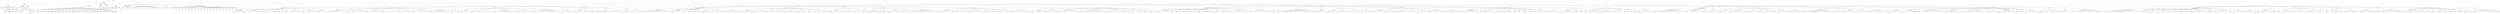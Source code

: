 graph Tree {
	"t0" [label = "TEI"];
	"t1" [label = "teiHeader"];
	"t2" [label = "fileDesc"];
	"t3" [label = "titleStmt"];
	"t4" [label = "title"];
	"t5" [label = "title"];
	"t6" [label = "title"];
	"t7" [label = "title"];
	"t8" [label = "author"];
	"t9" [label = "idno"];
	"t10" [label = "idno"];
	"t11" [label = "persName"];
	"t12" [label = "forename"];
	"t13" [label = "nameLink"];
	"t14" [label = "surname"];
	"t15" [label = "author"];
	"t16" [label = "idno"];
	"t17" [label = "idno"];
	"t18" [label = "persName"];
	"t19" [label = "forename"];
	"t20" [label = "surname"];
	"t21" [label = "editor"];
	"t22" [label = "publicationStmt"];
	"t23" [label = "publisher"];
	"t24" [label = "idno"];
	"t25" [label = "idno"];
	"t26" [label = "availability"];
	"t27" [label = "licence"];
	"t28" [label = "ab"];
	"t29" [label = "ref"];
	"t30" [label = "sourceDesc"];
	"t31" [label = "bibl"];
	"t32" [label = "name"];
	"t33" [label = "idno"];
	"t34" [label = "idno"];
	"t35" [label = "availability"];
	"t36" [label = "licence"];
	"t37" [label = "ab"];
	"t38" [label = "ref"];
	"t39" [label = "bibl"];
	"t40" [label = "date"];
	"t41" [label = "idno"];
	"t42" [label = "profileDesc"];
	"t43" [label = "particDesc"];
	"t44" [label = "listPerson"];
	"t45" [label = "person"];
	"t46" [label = "persName"];
	"t47" [label = "person"];
	"t48" [label = "persName"];
	"t49" [label = "person"];
	"t50" [label = "persName"];
	"t51" [label = "person"];
	"t52" [label = "persName"];
	"t53" [label = "person"];
	"t54" [label = "persName"];
	"t55" [label = "person"];
	"t56" [label = "persName"];
	"t57" [label = "person"];
	"t58" [label = "persName"];
	"t59" [label = "person"];
	"t60" [label = "persName"];
	"t61" [label = "person"];
	"t62" [label = "persName"];
	"t63" [label = "person"];
	"t64" [label = "persName"];
	"t65" [label = "person"];
	"t66" [label = "persName"];
	"t67" [label = "person"];
	"t68" [label = "persName"];
	"t69" [label = "person"];
	"t70" [label = "persName"];
	"t71" [label = "person"];
	"t72" [label = "persName"];
	"t73" [label = "person"];
	"t74" [label = "persName"];
	"t75" [label = "person"];
	"t76" [label = "persName"];
	"t77" [label = "person"];
	"t78" [label = "persName"];
	"t79" [label = "person"];
	"t80" [label = "persName"];
	"t81" [label = "person"];
	"t82" [label = "persName"];
	"t83" [label = "person"];
	"t84" [label = "persName"];
	"t85" [label = "person"];
	"t86" [label = "persName"];
	"t87" [label = "person"];
	"t88" [label = "persName"];
	"t89" [label = "person"];
	"t90" [label = "persName"];
	"t91" [label = "textClass"];
	"t92" [label = "keywords"];
	"t93" [label = "term"];
	"t94" [label = "term"];
	"t95" [label = "classCode"];
	"t96" [label = "revisionDesc"];
	"t97" [label = "listChange"];
	"t98" [label = "change"];
	"t99" [label = "text"];
	"t100" [label = "front"];
	"t101" [label = "docTitle"];
	"t102" [label = "titlePart"];
	"t103" [label = "titlePart"];
	"t104" [label = "titlePart"];
	"t105" [label = "titlePart"];
	"t106" [label = "docDate"];
	"t107" [label = "div"];
	"t108" [label = "div"];
	"t109" [label = "p"];
	"t110" [label = "p"];
	"t111" [label = "div"];
	"t112" [label = "p"];
	"t113" [label = "p"];
	"t114" [label = "div"];
	"t115" [label = "head"];
	"t116" [label = "p"];
	"t117" [label = "p"];
	"t118" [label = "p"];
	"t119" [label = "p"];
	"t120" [label = "p"];
	"t121" [label = "p"];
	"t122" [label = "p"];
	"t123" [label = "p"];
	"t124" [label = "p"];
	"t125" [label = "p"];
	"t126" [label = "p"];
	"t127" [label = "p"];
	"t128" [label = "p"];
	"t129" [label = "p"];
	"t130" [label = "p"];
	"t131" [label = "p"];
	"t132" [label = "l"];
	"t133" [label = "l"];
	"t134" [label = "div"];
	"t135" [label = "head"];
	"t136" [label = "p"];
	"t137" [label = "p"];
	"t138" [label = "p"];
	"t139" [label = "p"];
	"t140" [label = "castList"];
	"t141" [label = "head"];
	"t142" [label = "castItem"];
	"t143" [label = "role"];
	"t144" [label = "castItem"];
	"t145" [label = "role"];
	"t146" [label = "castItem"];
	"t147" [label = "role"];
	"t148" [label = "castItem"];
	"t149" [label = "role"];
	"t150" [label = "castItem"];
	"t151" [label = "role"];
	"t152" [label = "castItem"];
	"t153" [label = "role"];
	"t154" [label = "castItem"];
	"t155" [label = "role"];
	"t156" [label = "castItem"];
	"t157" [label = "role"];
	"t158" [label = "castItem"];
	"t159" [label = "role"];
	"t160" [label = "castItem"];
	"t161" [label = "role"];
	"t162" [label = "castItem"];
	"t163" [label = "role"];
	"t164" [label = "castItem"];
	"t165" [label = "role"];
	"t166" [label = "castItem"];
	"t167" [label = "role"];
	"t168" [label = "castItem"];
	"t169" [label = "role"];
	"t170" [label = "castItem"];
	"t171" [label = "role"];
	"t172" [label = "castItem"];
	"t173" [label = "role"];
	"t174" [label = "castItem"];
	"t175" [label = "role"];
	"t176" [label = "castItem"];
	"t177" [label = "role"];
	"t178" [label = "castItem"];
	"t179" [label = "role"];
	"t180" [label = "castItem"];
	"t181" [label = "role"];
	"t182" [label = "note"];
	"t183" [label = "body"];
	"t184" [label = "div"];
	"t185" [label = "head"];
	"t186" [label = "div"];
	"t187" [label = "head"];
	"t188" [label = "stage"];
	"t189" [label = "sp"];
	"t190" [label = "speaker"];
	"t191" [label = "l"];
	"t192" [label = "l"];
	"t193" [label = "l"];
	"t194" [label = "l"];
	"t195" [label = "sp"];
	"t196" [label = "speaker"];
	"t197" [label = "l"];
	"t198" [label = "l"];
	"t199" [label = "l"];
	"t200" [label = "l"];
	"t201" [label = "l"];
	"t202" [label = "l"];
	"t203" [label = "l"];
	"t204" [label = "l"];
	"t205" [label = "l"];
	"t206" [label = "sp"];
	"t207" [label = "speaker"];
	"t208" [label = "l"];
	"t209" [label = "l"];
	"t210" [label = "l"];
	"t211" [label = "l"];
	"t212" [label = "sp"];
	"t213" [label = "speaker"];
	"t214" [label = "l"];
	"t215" [label = "sp"];
	"t216" [label = "speaker"];
	"t217" [label = "l"];
	"t218" [label = "l"];
	"t219" [label = "sp"];
	"t220" [label = "speaker"];
	"t221" [label = "l"];
	"t222" [label = "sp"];
	"t223" [label = "speaker"];
	"t224" [label = "l"];
	"t225" [label = "l"];
	"t226" [label = "l"];
	"t227" [label = "l"];
	"t228" [label = "l"];
	"t229" [label = "sp"];
	"t230" [label = "speaker"];
	"t231" [label = "l"];
	"t232" [label = "l"];
	"t233" [label = "l"];
	"t234" [label = "l"];
	"t235" [label = "l"];
	"t236" [label = "l"];
	"t237" [label = "l"];
	"t238" [label = "sp"];
	"t239" [label = "speaker"];
	"t240" [label = "l"];
	"t241" [label = "l"];
	"t242" [label = "l"];
	"t243" [label = "stage"];
	"t244" [label = "div"];
	"t245" [label = "head"];
	"t246" [label = "sp"];
	"t247" [label = "speaker"];
	"t248" [label = "l"];
	"t249" [label = "l"];
	"t250" [label = "l"];
	"t251" [label = "l"];
	"t252" [label = "l"];
	"t253" [label = "l"];
	"t254" [label = "l"];
	"t255" [label = "l"];
	"t256" [label = "l"];
	"t257" [label = "sp"];
	"t258" [label = "speaker"];
	"t259" [label = "l"];
	"t260" [label = "sp"];
	"t261" [label = "speaker"];
	"t262" [label = "l"];
	"t263" [label = "l"];
	"t264" [label = "l"];
	"t265" [label = "l"];
	"t266" [label = "l"];
	"t267" [label = "l"];
	"t268" [label = "sp"];
	"t269" [label = "speaker"];
	"t270" [label = "l"];
	"t271" [label = "l"];
	"t272" [label = "l"];
	"t273" [label = "l"];
	"t274" [label = "l"];
	"t275" [label = "l"];
	"t276" [label = "l"];
	"t277" [label = "sp"];
	"t278" [label = "speaker"];
	"t279" [label = "l"];
	"t280" [label = "l"];
	"t281" [label = "l"];
	"t282" [label = "sp"];
	"t283" [label = "speaker"];
	"t284" [label = "l"];
	"t285" [label = "l"];
	"t286" [label = "sp"];
	"t287" [label = "speaker"];
	"t288" [label = "l"];
	"t289" [label = "l"];
	"t290" [label = "sp"];
	"t291" [label = "speaker"];
	"t292" [label = "l"];
	"t293" [label = "l"];
	"t294" [label = "l"];
	"t295" [label = "sp"];
	"t296" [label = "speaker"];
	"t297" [label = "l"];
	"t298" [label = "l"];
	"t299" [label = "l"];
	"t300" [label = "l"];
	"t301" [label = "l"];
	"t302" [label = "l"];
	"t303" [label = "l"];
	"t304" [label = "l"];
	"t305" [label = "sp"];
	"t306" [label = "speaker"];
	"t307" [label = "l"];
	"t308" [label = "note"];
	"t309" [label = "l"];
	"t310" [label = "l"];
	"t311" [label = "stage"];
	"t312" [label = "l"];
	"t313" [label = "l"];
	"t314" [label = "l"];
	"t315" [label = "l"];
	"t316" [label = "sp"];
	"t317" [label = "speaker"];
	"t318" [label = "l"];
	"t319" [label = "l"];
	"t320" [label = "stage"];
	"t321" [label = "div"];
	"t322" [label = "head"];
	"t323" [label = "sp"];
	"t324" [label = "speaker"];
	"t325" [label = "l"];
	"t326" [label = "l"];
	"t327" [label = "l"];
	"t328" [label = "l"];
	"t329" [label = "sp"];
	"t330" [label = "speaker"];
	"t331" [label = "l"];
	"t332" [label = "l"];
	"t333" [label = "sp"];
	"t334" [label = "speaker"];
	"t335" [label = "l"];
	"t336" [label = "sp"];
	"t337" [label = "speaker"];
	"t338" [label = "l"];
	"t339" [label = "l"];
	"t340" [label = "l"];
	"t341" [label = "l"];
	"t342" [label = "sp"];
	"t343" [label = "speaker"];
	"t344" [label = "l"];
	"t345" [label = "l"];
	"t346" [label = "l"];
	"t347" [label = "l"];
	"t348" [label = "l"];
	"t349" [label = "l"];
	"t350" [label = "l"];
	"t351" [label = "l"];
	"t352" [label = "l"];
	"t353" [label = "l"];
	"t354" [label = "stage"];
	"t355" [label = "sp"];
	"t356" [label = "speaker"];
	"t357" [label = "l"];
	"t358" [label = "l"];
	"t359" [label = "l"];
	"t360" [label = "l"];
	"t361" [label = "l"];
	"t362" [label = "l"];
	"t363" [label = "stage"];
	"t364" [label = "sp"];
	"t365" [label = "speaker"];
	"t366" [label = "l"];
	"t367" [label = "l"];
	"t368" [label = "l"];
	"t369" [label = "l"];
	"t370" [label = "l"];
	"t371" [label = "l"];
	"t372" [label = "l"];
	"t373" [label = "l"];
	"t374" [label = "l"];
	"t375" [label = "l"];
	"t376" [label = "l"];
	"t377" [label = "l"];
	"t378" [label = "stage"];
	"t379" [label = "sp"];
	"t380" [label = "speaker"];
	"t381" [label = "l"];
	"t382" [label = "l"];
	"t383" [label = "l"];
	"t384" [label = "l"];
	"t385" [label = "l"];
	"t386" [label = "div"];
	"t387" [label = "head"];
	"t388" [label = "sp"];
	"t389" [label = "speaker"];
	"t390" [label = "l"];
	"t391" [label = "l"];
	"t392" [label = "l"];
	"t393" [label = "l"];
	"t394" [label = "sp"];
	"t395" [label = "speaker"];
	"t396" [label = "l"];
	"t397" [label = "l"];
	"t398" [label = "sp"];
	"t399" [label = "speaker"];
	"t400" [label = "l"];
	"t401" [label = "sp"];
	"t402" [label = "speaker"];
	"t403" [label = "l"];
	"t404" [label = "l"];
	"t405" [label = "stage"];
	"t406" [label = "div"];
	"t407" [label = "head"];
	"t408" [label = "sp"];
	"t409" [label = "speaker"];
	"t410" [label = "l"];
	"t411" [label = "sp"];
	"t412" [label = "speaker"];
	"t413" [label = "l"];
	"t414" [label = "l"];
	"t415" [label = "l"];
	"t416" [label = "l"];
	"t417" [label = "l"];
	"t418" [label = "stage"];
	"t419" [label = "div"];
	"t420" [label = "head"];
	"t421" [label = "sp"];
	"t422" [label = "speaker"];
	"t423" [label = "l"];
	"t424" [label = "l"];
	"t425" [label = "sp"];
	"t426" [label = "speaker"];
	"t427" [label = "l"];
	"t428" [label = "l"];
	"t429" [label = "l"];
	"t430" [label = "l"];
	"t431" [label = "l"];
	"t432" [label = "div"];
	"t433" [label = "head"];
	"t434" [label = "stage"];
	"t435" [label = "div"];
	"t436" [label = "head"];
	"t437" [label = "sp"];
	"t438" [label = "speaker"];
	"t439" [label = "l"];
	"t440" [label = "l"];
	"t441" [label = "l"];
	"t442" [label = "l"];
	"t443" [label = "l"];
	"t444" [label = "l"];
	"t445" [label = "l"];
	"t446" [label = "l"];
	"t447" [label = "l"];
	"t448" [label = "l"];
	"t449" [label = "l"];
	"t450" [label = "l"];
	"t451" [label = "l"];
	"t452" [label = "div"];
	"t453" [label = "head"];
	"t454" [label = "sp"];
	"t455" [label = "speaker"];
	"t456" [label = "l"];
	"t457" [label = "l"];
	"t458" [label = "l"];
	"t459" [label = "l"];
	"t460" [label = "l"];
	"t461" [label = "sp"];
	"t462" [label = "speaker"];
	"t463" [label = "l"];
	"t464" [label = "sp"];
	"t465" [label = "speaker"];
	"t466" [label = "l"];
	"t467" [label = "sp"];
	"t468" [label = "speaker"];
	"t469" [label = "l"];
	"t470" [label = "l"];
	"t471" [label = "l"];
	"t472" [label = "sp"];
	"t473" [label = "speaker"];
	"t474" [label = "l"];
	"t475" [label = "l"];
	"t476" [label = "l"];
	"t477" [label = "l"];
	"t478" [label = "sp"];
	"t479" [label = "speaker"];
	"t480" [label = "l"];
	"t481" [label = "l"];
	"t482" [label = "l"];
	"t483" [label = "l"];
	"t484" [label = "l"];
	"t485" [label = "sp"];
	"t486" [label = "speaker"];
	"t487" [label = "l"];
	"t488" [label = "l"];
	"t489" [label = "l"];
	"t490" [label = "l"];
	"t491" [label = "l"];
	"t492" [label = "l"];
	"t493" [label = "l"];
	"t494" [label = "div"];
	"t495" [label = "head"];
	"t496" [label = "sp"];
	"t497" [label = "speaker"];
	"t498" [label = "l"];
	"t499" [label = "l"];
	"t500" [label = "l"];
	"t501" [label = "l"];
	"t502" [label = "stage"];
	"t503" [label = "sp"];
	"t504" [label = "speaker"];
	"t505" [label = "l"];
	"t506" [label = "l"];
	"t507" [label = "l"];
	"t508" [label = "l"];
	"t509" [label = "stage"];
	"t510" [label = "sp"];
	"t511" [label = "speaker"];
	"t512" [label = "l"];
	"t513" [label = "l"];
	"t514" [label = "l"];
	"t515" [label = "l"];
	"t516" [label = "sp"];
	"t517" [label = "speaker"];
	"t518" [label = "l"];
	"t519" [label = "l"];
	"t520" [label = "sp"];
	"t521" [label = "speaker"];
	"t522" [label = "l"];
	"t523" [label = "l"];
	"t524" [label = "sp"];
	"t525" [label = "speaker"];
	"t526" [label = "l"];
	"t527" [label = "sp"];
	"t528" [label = "speaker"];
	"t529" [label = "stage"];
	"t530" [label = "l"];
	"t531" [label = "l"];
	"t532" [label = "l"];
	"t533" [label = "l"];
	"t534" [label = "sp"];
	"t535" [label = "speaker"];
	"t536" [label = "l"];
	"t537" [label = "l"];
	"t538" [label = "sp"];
	"t539" [label = "speaker"];
	"t540" [label = "l"];
	"t541" [label = "l"];
	"t542" [label = "l"];
	"t543" [label = "sp"];
	"t544" [label = "speaker"];
	"t545" [label = "l"];
	"t546" [label = "stage"];
	"t547" [label = "div"];
	"t548" [label = "head"];
	"t549" [label = "sp"];
	"t550" [label = "speaker"];
	"t551" [label = "l"];
	"t552" [label = "l"];
	"t553" [label = "l"];
	"t554" [label = "l"];
	"t555" [label = "sp"];
	"t556" [label = "speaker"];
	"t557" [label = "l"];
	"t558" [label = "l"];
	"t559" [label = "sp"];
	"t560" [label = "speaker"];
	"t561" [label = "l"];
	"t562" [label = "l"];
	"t563" [label = "sp"];
	"t564" [label = "speaker"];
	"t565" [label = "l"];
	"t566" [label = "l"];
	"t567" [label = "l"];
	"t568" [label = "sp"];
	"t569" [label = "speaker"];
	"t570" [label = "l"];
	"t571" [label = "stage"];
	"t572" [label = "div"];
	"t573" [label = "head"];
	"t574" [label = "sp"];
	"t575" [label = "speaker"];
	"t576" [label = "l"];
	"t577" [label = "stage"];
	"t578" [label = "sp"];
	"t579" [label = "speaker"];
	"t580" [label = "l"];
	"t581" [label = "sp"];
	"t582" [label = "speaker"];
	"t583" [label = "l"];
	"t584" [label = "l"];
	"t585" [label = "sp"];
	"t586" [label = "speaker"];
	"t587" [label = "l"];
	"t588" [label = "l"];
	"t589" [label = "l"];
	"t590" [label = "l"];
	"t591" [label = "l"];
	"t592" [label = "l"];
	"t593" [label = "sp"];
	"t594" [label = "speaker"];
	"t595" [label = "l"];
	"t596" [label = "l"];
	"t597" [label = "l"];
	"t598" [label = "sp"];
	"t599" [label = "speaker"];
	"t600" [label = "l"];
	"t601" [label = "l"];
	"t602" [label = "l"];
	"t603" [label = "l"];
	"t604" [label = "stage"];
	"t605" [label = "l"];
	"t606" [label = "l"];
	"t607" [label = "l"];
	"t608" [label = "l"];
	"t609" [label = "l"];
	"t610" [label = "l"];
	"t611" [label = "l"];
	"t612" [label = "stage"];
	"t613" [label = "div"];
	"t614" [label = "head"];
	"t615" [label = "sp"];
	"t616" [label = "speaker"];
	"t617" [label = "l"];
	"t618" [label = "l"];
	"t619" [label = "l"];
	"t620" [label = "l"];
	"t621" [label = "l"];
	"t622" [label = "sp"];
	"t623" [label = "speaker"];
	"t624" [label = "l"];
	"t625" [label = "l"];
	"t626" [label = "l"];
	"t627" [label = "sp"];
	"t628" [label = "speaker"];
	"t629" [label = "l"];
	"t630" [label = "l"];
	"t631" [label = "sp"];
	"t632" [label = "speaker"];
	"t633" [label = "l"];
	"t634" [label = "l"];
	"t635" [label = "l"];
	"t636" [label = "l"];
	"t637" [label = "l"];
	"t638" [label = "l"];
	"t639" [label = "l"];
	"t640" [label = "sp"];
	"t641" [label = "speaker"];
	"t642" [label = "l"];
	"t643" [label = "l"];
	"t644" [label = "l"];
	"t645" [label = "sp"];
	"t646" [label = "speaker"];
	"t647" [label = "l"];
	"t648" [label = "l"];
	"t649" [label = "sp"];
	"t650" [label = "speaker"];
	"t651" [label = "l"];
	"t652" [label = "l"];
	"t653" [label = "l"];
	"t654" [label = "l"];
	"t655" [label = "l"];
	"t656" [label = "sp"];
	"t657" [label = "speaker"];
	"t658" [label = "l"];
	"t659" [label = "l"];
	"t660" [label = "l"];
	"t661" [label = "l"];
	"t662" [label = "l"];
	"t663" [label = "l"];
	"t664" [label = "l"];
	"t665" [label = "l"];
	"t666" [label = "stage"];
	"t667" [label = "div"];
	"t668" [label = "head"];
	"t669" [label = "sp"];
	"t670" [label = "speaker"];
	"t671" [label = "l"];
	"t672" [label = "l"];
	"t673" [label = "stage"];
	"t674" [label = "l"];
	"t675" [label = "l"];
	"t676" [label = "sp"];
	"t677" [label = "speaker"];
	"t678" [label = "l"];
	"t679" [label = "l"];
	"t680" [label = "l"];
	"t681" [label = "l"];
	"t682" [label = "stage"];
	"t683" [label = "sp"];
	"t684" [label = "speaker"];
	"t685" [label = "l"];
	"t686" [label = "l"];
	"t687" [label = "l"];
	"t688" [label = "l"];
	"t689" [label = "l"];
	"t690" [label = "l"];
	"t691" [label = "l"];
	"t692" [label = "l"];
	"t693" [label = "l"];
	"t694" [label = "stage"];
	"t695" [label = "sp"];
	"t696" [label = "speaker"];
	"t697" [label = "l"];
	"t698" [label = "l"];
	"t699" [label = "l"];
	"t700" [label = "l"];
	"t701" [label = "l"];
	"t702" [label = "l"];
	"t703" [label = "l"];
	"t704" [label = "l"];
	"t705" [label = "l"];
	"t706" [label = "l"];
	"t707" [label = "l"];
	"t708" [label = "l"];
	"t709" [label = "stage"];
	"t710" [label = "sp"];
	"t711" [label = "speaker"];
	"t712" [label = "l"];
	"t713" [label = "l"];
	"t714" [label = "l"];
	"t715" [label = "l"];
	"t716" [label = "l"];
	"t717" [label = "l"];
	"t718" [label = "l"];
	"t719" [label = "sp"];
	"t720" [label = "speaker"];
	"t721" [label = "l"];
	"t722" [label = "sp"];
	"t723" [label = "speaker"];
	"t724" [label = "l"];
	"t725" [label = "l"];
	"t726" [label = "l"];
	"t727" [label = "l"];
	"t728" [label = "sp"];
	"t729" [label = "speaker"];
	"t730" [label = "l"];
	"t731" [label = "sp"];
	"t732" [label = "speaker"];
	"t733" [label = "l"];
	"t734" [label = "l"];
	"t735" [label = "sp"];
	"t736" [label = "speaker"];
	"t737" [label = "l"];
	"t738" [label = "l"];
	"t739" [label = "l"];
	"t740" [label = "div"];
	"t741" [label = "head"];
	"t742" [label = "stage"];
	"t743" [label = "div"];
	"t744" [label = "head"];
	"t745" [label = "stage"];
	"t746" [label = "sp"];
	"t747" [label = "speaker"];
	"t748" [label = "l"];
	"t749" [label = "l"];
	"t750" [label = "l"];
	"t751" [label = "l"];
	"t752" [label = "l"];
	"t753" [label = "sp"];
	"t754" [label = "speaker"];
	"t755" [label = "l"];
	"t756" [label = "sp"];
	"t757" [label = "speaker"];
	"t758" [label = "l"];
	"t759" [label = "l"];
	"t760" [label = "sp"];
	"t761" [label = "speaker"];
	"t762" [label = "l"];
	"t763" [label = "l"];
	"t764" [label = "sp"];
	"t765" [label = "speaker"];
	"t766" [label = "l"];
	"t767" [label = "l"];
	"t768" [label = "l"];
	"t769" [label = "sp"];
	"t770" [label = "speaker"];
	"t771" [label = "l"];
	"t772" [label = "l"];
	"t773" [label = "sp"];
	"t774" [label = "speaker"];
	"t775" [label = "l"];
	"t776" [label = "l"];
	"t777" [label = "l"];
	"t778" [label = "l"];
	"t779" [label = "sp"];
	"t780" [label = "speaker"];
	"t781" [label = "l"];
	"t782" [label = "l"];
	"t783" [label = "sp"];
	"t784" [label = "speaker"];
	"t785" [label = "l"];
	"t786" [label = "l"];
	"t787" [label = "sp"];
	"t788" [label = "speaker"];
	"t789" [label = "l"];
	"t790" [label = "l"];
	"t791" [label = "l"];
	"t792" [label = "l"];
	"t793" [label = "l"];
	"t794" [label = "l"];
	"t795" [label = "l"];
	"t796" [label = "l"];
	"t797" [label = "l"];
	"t798" [label = "l"];
	"t799" [label = "sp"];
	"t800" [label = "speaker"];
	"t801" [label = "l"];
	"t802" [label = "l"];
	"t803" [label = "l"];
	"t804" [label = "l"];
	"t805" [label = "l"];
	"t806" [label = "l"];
	"t807" [label = "l"];
	"t808" [label = "l"];
	"t809" [label = "l"];
	"t810" [label = "stage"];
	"t811" [label = "sp"];
	"t812" [label = "speaker"];
	"t813" [label = "l"];
	"t814" [label = "div"];
	"t815" [label = "head"];
	"t816" [label = "sp"];
	"t817" [label = "speaker"];
	"t818" [label = "l"];
	"t819" [label = "l"];
	"t820" [label = "l"];
	"t821" [label = "l"];
	"t822" [label = "l"];
	"t823" [label = "l"];
	"t824" [label = "l"];
	"t825" [label = "l"];
	"t826" [label = "l"];
	"t827" [label = "l"];
	"t828" [label = "l"];
	"t829" [label = "l"];
	"t830" [label = "l"];
	"t831" [label = "l"];
	"t832" [label = "l"];
	"t833" [label = "l"];
	"t834" [label = "l"];
	"t835" [label = "stage"];
	"t836" [label = "stage"];
	"t837" [label = "div"];
	"t838" [label = "head"];
	"t839" [label = "sp"];
	"t840" [label = "speaker"];
	"t841" [label = "l"];
	"t842" [label = "l"];
	"t843" [label = "l"];
	"t844" [label = "l"];
	"t845" [label = "div"];
	"t846" [label = "head"];
	"t847" [label = "sp"];
	"t848" [label = "speaker"];
	"t849" [label = "l"];
	"t850" [label = "l"];
	"t851" [label = "l"];
	"t852" [label = "l"];
	"t853" [label = "sp"];
	"t854" [label = "speaker"];
	"t855" [label = "l"];
	"t856" [label = "l"];
	"t857" [label = "l"];
	"t858" [label = "l"];
	"t859" [label = "sp"];
	"t860" [label = "speaker"];
	"t861" [label = "l"];
	"t862" [label = "l"];
	"t863" [label = "l"];
	"t864" [label = "l"];
	"t865" [label = "l"];
	"t866" [label = "sp"];
	"t867" [label = "speaker"];
	"t868" [label = "l"];
	"t869" [label = "l"];
	"t870" [label = "l"];
	"t871" [label = "l"];
	"t872" [label = "l"];
	"t873" [label = "div"];
	"t874" [label = "head"];
	"t875" [label = "sp"];
	"t876" [label = "speaker"];
	"t877" [label = "l"];
	"t878" [label = "l"];
	"t879" [label = "l"];
	"t880" [label = "l"];
	"t881" [label = "stage"];
	"t882" [label = "sp"];
	"t883" [label = "speaker"];
	"t884" [label = "l"];
	"t885" [label = "l"];
	"t886" [label = "sp"];
	"t887" [label = "speaker"];
	"t888" [label = "stage"];
	"t889" [label = "l"];
	"t890" [label = "l"];
	"t891" [label = "l"];
	"t892" [label = "l"];
	"t893" [label = "l"];
	"t894" [label = "l"];
	"t895" [label = "sp"];
	"t896" [label = "speaker"];
	"t897" [label = "l"];
	"t898" [label = "l"];
	"t899" [label = "l"];
	"t900" [label = "sp"];
	"t901" [label = "speaker"];
	"t902" [label = "l"];
	"t903" [label = "l"];
	"t904" [label = "l"];
	"t905" [label = "l"];
	"t906" [label = "sp"];
	"t907" [label = "speaker"];
	"t908" [label = "l"];
	"t909" [label = "l"];
	"t910" [label = "l"];
	"t911" [label = "l"];
	"t912" [label = "l"];
	"t913" [label = "l"];
	"t914" [label = "stage"];
	"t915" [label = "sp"];
	"t916" [label = "speaker"];
	"t917" [label = "l"];
	"t918" [label = "l"];
	"t919" [label = "l"];
	"t920" [label = "l"];
	"t921" [label = "l"];
	"t922" [label = "l"];
	"t923" [label = "l"];
	"t924" [label = "div"];
	"t925" [label = "head"];
	"t926" [label = "stage"];
	"t927" [label = "sp"];
	"t928" [label = "speaker"];
	"t929" [label = "l"];
	"t930" [label = "l"];
	"t931" [label = "l"];
	"t932" [label = "l"];
	"t933" [label = "l"];
	"t934" [label = "l"];
	"t935" [label = "l"];
	"t936" [label = "stage"];
	"t937" [label = "sp"];
	"t938" [label = "speaker"];
	"t939" [label = "l"];
	"t940" [label = "stage"];
	"t941" [label = "l"];
	"t942" [label = "l"];
	"t943" [label = "l"];
	"t944" [label = "l"];
	"t945" [label = "stage"];
	"t946" [label = "sp"];
	"t947" [label = "speaker"];
	"t948" [label = "l"];
	"t949" [label = "stage"];
	"t950" [label = "sp"];
	"t951" [label = "speaker"];
	"t952" [label = "l"];
	"t953" [label = "sp"];
	"t954" [label = "speaker"];
	"t955" [label = "l"];
	"t956" [label = "sp"];
	"t957" [label = "speaker"];
	"t958" [label = "l"];
	"t959" [label = "sp"];
	"t960" [label = "speaker"];
	"t961" [label = "l"];
	"t962" [label = "sp"];
	"t963" [label = "speaker"];
	"t964" [label = "l"];
	"t965" [label = "l"];
	"t966" [label = "sp"];
	"t967" [label = "speaker"];
	"t968" [label = "l"];
	"t969" [label = "sp"];
	"t970" [label = "speaker"];
	"t971" [label = "l"];
	"t972" [label = "stage"];
	"t973" [label = "l"];
	"t974" [label = "l"];
	"t975" [label = "l"];
	"t976" [label = "sp"];
	"t977" [label = "speaker"];
	"t978" [label = "l"];
	"t979" [label = "l"];
	"t980" [label = "l"];
	"t981" [label = "l"];
	"t982" [label = "stage"];
	"t983" [label = "div"];
	"t984" [label = "head"];
	"t985" [label = "sp"];
	"t986" [label = "speaker"];
	"t987" [label = "l"];
	"t988" [label = "l"];
	"t989" [label = "l"];
	"t990" [label = "l"];
	"t991" [label = "l"];
	"t992" [label = "stage"];
	"t993" [label = "sp"];
	"t994" [label = "speaker"];
	"t995" [label = "l"];
	"t996" [label = "sp"];
	"t997" [label = "speaker"];
	"t998" [label = "l"];
	"t999" [label = "sp"];
	"t1000" [label = "speaker"];
	"t1001" [label = "l"];
	"t1002" [label = "div"];
	"t1003" [label = "head"];
	"t1004" [label = "sp"];
	"t1005" [label = "speaker"];
	"t1006" [label = "l"];
	"t1007" [label = "sp"];
	"t1008" [label = "speaker"];
	"t1009" [label = "l"];
	"t1010" [label = "sp"];
	"t1011" [label = "speaker"];
	"t1012" [label = "l"];
	"t1013" [label = "stage"];
	"t1014" [label = "l"];
	"t1015" [label = "l"];
	"t1016" [label = "l"];
	"t1017" [label = "l"];
	"t1018" [label = "sp"];
	"t1019" [label = "speaker"];
	"t1020" [label = "l"];
	"t1021" [label = "l"];
	"t1022" [label = "l"];
	"t1023" [label = "l"];
	"t1024" [label = "sp"];
	"t1025" [label = "speaker"];
	"t1026" [label = "l"];
	"t1027" [label = "l"];
	"t1028" [label = "stage"];
	"t1029" [label = "sp"];
	"t1030" [label = "speaker"];
	"t1031" [label = "l"];
	"t1032" [label = "sp"];
	"t1033" [label = "speaker"];
	"t1034" [label = "l"];
	"t1035" [label = "l"];
	"t1036" [label = "l"];
	"t1037" [label = "l"];
	"t1038" [label = "l"];
	"t1039" [label = "l"];
	"t1040" [label = "stage"];
	"t1041" [label = "div"];
	"t1042" [label = "head"];
	"t1043" [label = "stage"];
	"t1044" [label = "div"];
	"t1045" [label = "head"];
	"t1046" [label = "sp"];
	"t1047" [label = "speaker"];
	"t1048" [label = "l"];
	"t1049" [label = "l"];
	"t1050" [label = "l"];
	"t1051" [label = "l"];
	"t1052" [label = "l"];
	"t1053" [label = "l"];
	"t1054" [label = "l"];
	"t1055" [label = "l"];
	"t1056" [label = "l"];
	"t1057" [label = "l"];
	"t1058" [label = "l"];
	"t1059" [label = "l"];
	"t1060" [label = "l"];
	"t1061" [label = "l"];
	"t1062" [label = "l"];
	"t1063" [label = "div"];
	"t1064" [label = "head"];
	"t1065" [label = "sp"];
	"t1066" [label = "speaker"];
	"t1067" [label = "l"];
	"t1068" [label = "l"];
	"t1069" [label = "l"];
	"t1070" [label = "l"];
	"t1071" [label = "l"];
	"t1072" [label = "l"];
	"t1073" [label = "l"];
	"t1074" [label = "sp"];
	"t1075" [label = "speaker"];
	"t1076" [label = "l"];
	"t1077" [label = "l"];
	"t1078" [label = "div"];
	"t1079" [label = "head"];
	"t1080" [label = "sp"];
	"t1081" [label = "speaker"];
	"t1082" [label = "l"];
	"t1083" [label = "l"];
	"t1084" [label = "l"];
	"t1085" [label = "l"];
	"t1086" [label = "div"];
	"t1087" [label = "head"];
	"t1088" [label = "sp"];
	"t1089" [label = "speaker"];
	"t1090" [label = "l"];
	"t1091" [label = "l"];
	"t1092" [label = "l"];
	"t1093" [label = "l"];
	"t1094" [label = "sp"];
	"t1095" [label = "speaker"];
	"t1096" [label = "l"];
	"t1097" [label = "l"];
	"t1098" [label = "l"];
	"t1099" [label = "l"];
	"t1100" [label = "l"];
	"t1101" [label = "l"];
	"t1102" [label = "l"];
	"t1103" [label = "sp"];
	"t1104" [label = "speaker"];
	"t1105" [label = "l"];
	"t1106" [label = "l"];
	"t1107" [label = "l"];
	"t1108" [label = "l"];
	"t1109" [label = "l"];
	"t1110" [label = "sp"];
	"t1111" [label = "speaker"];
	"t1112" [label = "l"];
	"t1113" [label = "l"];
	"t1114" [label = "sp"];
	"t1115" [label = "speaker"];
	"t1116" [label = "l"];
	"t1117" [label = "l"];
	"t1118" [label = "sp"];
	"t1119" [label = "speaker"];
	"t1120" [label = "l"];
	"t1121" [label = "l"];
	"t1122" [label = "sp"];
	"t1123" [label = "speaker"];
	"t1124" [label = "l"];
	"t1125" [label = "l"];
	"t1126" [label = "l"];
	"t1127" [label = "l"];
	"t1128" [label = "sp"];
	"t1129" [label = "speaker"];
	"t1130" [label = "l"];
	"t1131" [label = "l"];
	"t1132" [label = "l"];
	"t1133" [label = "l"];
	"t1134" [label = "l"];
	"t1135" [label = "l"];
	"t1136" [label = "div"];
	"t1137" [label = "head"];
	"t1138" [label = "sp"];
	"t1139" [label = "speaker"];
	"t1140" [label = "l"];
	"t1141" [label = "l"];
	"t1142" [label = "l"];
	"t1143" [label = "l"];
	"t1144" [label = "stage"];
	"t1145" [label = "l"];
	"t1146" [label = "l"];
	"t1147" [label = "l"];
	"t1148" [label = "l"];
	"t1149" [label = "l"];
	"t1150" [label = "l"];
	"t1151" [label = "l"];
	"t1152" [label = "l"];
	"t1153" [label = "l"];
	"t1154" [label = "sp"];
	"t1155" [label = "speaker"];
	"t1156" [label = "l"];
	"t1157" [label = "l"];
	"t1158" [label = "l"];
	"t1159" [label = "l"];
	"t1160" [label = "sp"];
	"t1161" [label = "speaker"];
	"t1162" [label = "l"];
	"t1163" [label = "l"];
	"t1164" [label = "l"];
	"t1165" [label = "l"];
	"t1166" [label = "l"];
	"t1167" [label = "stage"];
	"t1168" [label = "sp"];
	"t1169" [label = "speaker"];
	"t1170" [label = "l"];
	"t1171" [label = "l"];
	"t1172" [label = "l"];
	"t1173" [label = "l"];
	"t1174" [label = "sp"];
	"t1175" [label = "speaker"];
	"t1176" [label = "l"];
	"t1177" [label = "l"];
	"t1178" [label = "l"];
	"t1179" [label = "l"];
	"t1180" [label = "l"];
	"t1181" [label = "l"];
	"t1182" [label = "l"];
	"t1183" [label = "l"];
	"t1184" [label = "stage"];
	"t1185" [label = "div"];
	"t1186" [label = "head"];
	"t1187" [label = "sp"];
	"t1188" [label = "speaker"];
	"t1189" [label = "l"];
	"t1190" [label = "l"];
	"t1191" [label = "l"];
	"t1192" [label = "l"];
	"t1193" [label = "l"];
	"t1194" [label = "sp"];
	"t1195" [label = "speaker"];
	"t1196" [label = "l"];
	"t1197" [label = "l"];
	"t1198" [label = "l"];
	"t1199" [label = "l"];
	"t1200" [label = "l"];
	"t1201" [label = "stage"];
	"t1202" [label = "stage"];
	"t1203" [label = "sp"];
	"t1204" [label = "speaker"];
	"t1205" [label = "l"];
	"t1206" [label = "l"];
	"t1207" [label = "l"];
	"t1208" [label = "note"];
	"t1209" [label = "l"];
	"t1210" [label = "l"];
	"t1211" [label = "l"];
	"t1212" [label = "l"];
	"t1213" [label = "l"];
	"t1214" [label = "l"];
	"t1215" [label = "l"];
	"t1216" [label = "note"];
	"t1217" [label = "sp"];
	"t1218" [label = "speaker"];
	"t1219" [label = "l"];
	"t1220" [label = "l"];
	"t1221" [label = "stage"];
	"t1222" [label = "l"];
	"t1223" [label = "l"];
	"t1224" [label = "l"];
	"t1225" [label = "l"];
	"t1226" [label = "sp"];
	"t1227" [label = "speaker"];
	"t1228" [label = "l"];
	"t1229" [label = "l"];
	"t1230" [label = "l"];
	"t1231" [label = "l"];
	"t1232" [label = "l"];
	"t1233" [label = "l"];
	"t1234" [label = "l"];
	"t1235" [label = "l"];
	"t1236" [label = "l"];
	"t1237" [label = "l"];
	"t1238" [label = "l"];
	"t1239" [label = "l"];
	"t1240" [label = "sp"];
	"t1241" [label = "speaker"];
	"t1242" [label = "l"];
	"t1243" [label = "l"];
	"t1244" [label = "l"];
	"t1245" [label = "l"];
	"t1246" [label = "l"];
	"t1247" [label = "sp"];
	"t1248" [label = "speaker"];
	"t1249" [label = "l"];
	"t1250" [label = "stage"];
	"t1251" [label = "l"];
	"t1252" [label = "l"];
	"t1253" [label = "l"];
	"t1254" [label = "l"];
	"t1255" [label = "stage"];
	"t1256" [label = "stage"];
	"t1257" [label = "stage"];
	"t1258" [label = "sp"];
	"t1259" [label = "speaker"];
	"t1260" [label = "l"];
	"t1261" [label = "sp"];
	"t1262" [label = "speaker"];
	"t1263" [label = "l"];
	"t1264" [label = "sp"];
	"t1265" [label = "speaker"];
	"t1266" [label = "l"];
	"t1267" [label = "l"];
	"t1268" [label = "l"];
	"t1269" [label = "l"];
	"t1270" [label = "l"];
	"t1271" [label = "stage"];
	"t1272" [label = "sp"];
	"t1273" [label = "speaker"];
	"t1274" [label = "l"];
	"t1275" [label = "l"];
	"t1276" [label = "l"];
	"t1277" [label = "l"];
	"t1278" [label = "div"];
	"t1279" [label = "head"];
	"t1280" [label = "sp"];
	"t1281" [label = "speaker"];
	"t1282" [label = "l"];
	"t1283" [label = "l"];
	"t1284" [label = "l"];
	"t1285" [label = "l"];
	"t1286" [label = "div"];
	"t1287" [label = "head"];
	"t1288" [label = "sp"];
	"t1289" [label = "speaker"];
	"t1290" [label = "l"];
	"t1291" [label = "l"];
	"t1292" [label = "l"];
	"t1293" [label = "l"];
	"t1294" [label = "sp"];
	"t1295" [label = "speaker"];
	"t1296" [label = "l"];
	"t1297" [label = "l"];
	"t1298" [label = "l"];
	"t1299" [label = "l"];
	"t1300" [label = "l"];
	"t1301" [label = "l"];
	"t1302" [label = "l"];
	"t1303" [label = "l"];
	"t1304" [label = "l"];
	"t1305" [label = "l"];
	"t1306" [label = "l"];
	"t1307" [label = "l"];
	"t1308" [label = "l"];
	"t1309" [label = "l"];
	"t1310" [label = "l"];
	"t1311" [label = "l"];
	"t1312" [label = "div"];
	"t1313" [label = "head"];
	"t1314" [label = "stage"];
	"t1315" [label = "div"];
	"t1316" [label = "head"];
	"t1317" [label = "sp"];
	"t1318" [label = "speaker"];
	"t1319" [label = "note"];
	"t1320" [label = "l"];
	"t1321" [label = "l"];
	"t1322" [label = "l"];
	"t1323" [label = "l"];
	"t1324" [label = "l"];
	"t1325" [label = "l"];
	"t1326" [label = "l"];
	"t1327" [label = "l"];
	"t1328" [label = "l"];
	"t1329" [label = "l"];
	"t1330" [label = "l"];
	"t1331" [label = "l"];
	"t1332" [label = "l"];
	"t1333" [label = "l"];
	"t1334" [label = "l"];
	"t1335" [label = "l"];
	"t1336" [label = "l"];
	"t1337" [label = "div"];
	"t1338" [label = "head"];
	"t1339" [label = "sp"];
	"t1340" [label = "speaker"];
	"t1341" [label = "l"];
	"t1342" [label = "sp"];
	"t1343" [label = "speaker"];
	"t1344" [label = "l"];
	"t1345" [label = "l"];
	"t1346" [label = "l"];
	"t1347" [label = "l"];
	"t1348" [label = "sp"];
	"t1349" [label = "speaker"];
	"t1350" [label = "l"];
	"t1351" [label = "l"];
	"t1352" [label = "l"];
	"t1353" [label = "l"];
	"t1354" [label = "sp"];
	"t1355" [label = "speaker"];
	"t1356" [label = "l"];
	"t1357" [label = "l"];
	"t1358" [label = "l"];
	"t1359" [label = "l"];
	"t1360" [label = "l"];
	"t1361" [label = "sp"];
	"t1362" [label = "speaker"];
	"t1363" [label = "l"];
	"t1364" [label = "l"];
	"t1365" [label = "l"];
	"t1366" [label = "l"];
	"t1367" [label = "sp"];
	"t1368" [label = "speaker"];
	"t1369" [label = "l"];
	"t1370" [label = "l"];
	"t1371" [label = "l"];
	"t1372" [label = "l"];
	"t1373" [label = "l"];
	"t1374" [label = "l"];
	"t1375" [label = "l"];
	"t1376" [label = "l"];
	"t1377" [label = "sp"];
	"t1378" [label = "speaker"];
	"t1379" [label = "l"];
	"t1380" [label = "l"];
	"t1381" [label = "sp"];
	"t1382" [label = "speaker"];
	"t1383" [label = "l"];
	"t1384" [label = "l"];
	"t1385" [label = "l"];
	"t1386" [label = "l"];
	"t1387" [label = "l"];
	"t1388" [label = "l"];
	"t1389" [label = "stage"];
	"t1390" [label = "l"];
	"t1391" [label = "sp"];
	"t1392" [label = "speaker"];
	"t1393" [label = "l"];
	"t1394" [label = "l"];
	"t1395" [label = "l"];
	"t1396" [label = "l"];
	"t1397" [label = "sp"];
	"t1398" [label = "speaker"];
	"t1399" [label = "l"];
	"t1400" [label = "l"];
	"t1401" [label = "l"];
	"t1402" [label = "l"];
	"t1403" [label = "stage"];
	"t1404" [label = "div"];
	"t1405" [label = "head"];
	"t1406" [label = "sp"];
	"t1407" [label = "speaker"];
	"t1408" [label = "l"];
	"t1409" [label = "l"];
	"t1410" [label = "l"];
	"t1411" [label = "l"];
	"t1412" [label = "l"];
	"t1413" [label = "l"];
	"t1414" [label = "l"];
	"t1415" [label = "sp"];
	"t1416" [label = "speaker"];
	"t1417" [label = "l"];
	"t1418" [label = "sp"];
	"t1419" [label = "speaker"];
	"t1420" [label = "l"];
	"t1421" [label = "div"];
	"t1422" [label = "head"];
	"t1423" [label = "sp"];
	"t1424" [label = "speaker"];
	"t1425" [label = "l"];
	"t1426" [label = "sp"];
	"t1427" [label = "speaker"];
	"t1428" [label = "l"];
	"t1429" [label = "sp"];
	"t1430" [label = "speaker"];
	"t1431" [label = "l"];
	"t1432" [label = "l"];
	"t1433" [label = "l"];
	"t1434" [label = "l"];
	"t1435" [label = "l"];
	"t1436" [label = "l"];
	"t1437" [label = "l"];
	"t1438" [label = "sp"];
	"t1439" [label = "speaker"];
	"t1440" [label = "l"];
	"t1441" [label = "l"];
	"t1442" [label = "l"];
	"t1443" [label = "l"];
	"t1444" [label = "sp"];
	"t1445" [label = "speaker"];
	"t1446" [label = "l"];
	"t1447" [label = "l"];
	"t1448" [label = "sp"];
	"t1449" [label = "speaker"];
	"t1450" [label = "l"];
	"t1451" [label = "div"];
	"t1452" [label = "head"];
	"t1453" [label = "sp"];
	"t1454" [label = "speaker"];
	"t1455" [label = "l"];
	"t1456" [label = "sp"];
	"t1457" [label = "speaker"];
	"t1458" [label = "l"];
	"t1459" [label = "sp"];
	"t1460" [label = "speaker"];
	"t1461" [label = "l"];
	"t1462" [label = "sp"];
	"t1463" [label = "speaker"];
	"t1464" [label = "l"];
	"t1465" [label = "l"];
	"t1466" [label = "l"];
	"t1467" [label = "stage"];
	"t1468" [label = "l"];
	"t1469" [label = "l"];
	"t1470" [label = "sp"];
	"t1471" [label = "speaker"];
	"t1472" [label = "l"];
	"t1473" [label = "l"];
	"t1474" [label = "l"];
	"t1475" [label = "l"];
	"t1476" [label = "stage"];
	"t1477" [label = "l"];
	"t1478" [label = "stage"];
	"t1479" [label = "div"];
	"t1480" [label = "head"];
	"t1481" [label = "sp"];
	"t1482" [label = "speaker"];
	"t1483" [label = "l"];
	"t1484" [label = "l"];
	"t1485" [label = "stage"];
	"t1486" [label = "l"];
	"t1487" [label = "l"];
	"t1488" [label = "l"];
	"t1489" [label = "l"];
	"t1490" [label = "l"];
	"t1491" [label = "l"];
	"t1492" [label = "l"];
	"t1493" [label = "stage"];
	"t1494" [label = "l"];
	"t1495" [label = "stage"];
	"t1496" [label = "div"];
	"t1497" [label = "head"];
	"t1498" [label = "stage"];
	"t1499" [label = "sp"];
	"t1500" [label = "speaker"];
	"t1501" [label = "l"];
	"t1502" [label = "sp"];
	"t1503" [label = "speaker"];
	"t1504" [label = "l"];
	"t1505" [label = "sp"];
	"t1506" [label = "speaker"];
	"t1507" [label = "l"];
	"t1508" [label = "sp"];
	"t1509" [label = "speaker"];
	"t1510" [label = "l"];
	"t1511" [label = "sp"];
	"t1512" [label = "speaker"];
	"t1513" [label = "l"];
	"t1514" [label = "l"];
	"t1515" [label = "sp"];
	"t1516" [label = "speaker"];
	"t1517" [label = "l"];
	"t1518" [label = "l"];
	"t1519" [label = "sp"];
	"t1520" [label = "speaker"];
	"t1521" [label = "l"];
	"t1522" [label = "l"];
	"t1523" [label = "sp"];
	"t1524" [label = "speaker"];
	"t1525" [label = "l"];
	"t1526" [label = "sp"];
	"t1527" [label = "speaker"];
	"t1528" [label = "l"];
	"t1529" [label = "sp"];
	"t1530" [label = "speaker"];
	"t1531" [label = "l"];
	"t1532" [label = "sp"];
	"t1533" [label = "speaker"];
	"t1534" [label = "l"];
	"t1535" [label = "sp"];
	"t1536" [label = "speaker"];
	"t1537" [label = "l"];
	"t1538" [label = "l"];
	"t1539" [label = "div"];
	"t1540" [label = "head"];
	"t1541" [label = "sp"];
	"t1542" [label = "speaker"];
	"t1543" [label = "note"];
	"t1544" [label = "l"];
	"t1545" [label = "l"];
	"t1546" [label = "l"];
	"t1547" [label = "l"];
	"t1548" [label = "l"];
	"t1549" [label = "l"];
	"t1550" [label = "l"];
	"t1551" [label = "l"];
	"t1552" [label = "l"];
	"t1553" [label = "l"];
	"t1554" [label = "l"];
	"t1555" [label = "l"];
	"t1556" [label = "stage"];
	"t0" -- "t1";
	"t1" -- "t2";
	"t2" -- "t3";
	"t3" -- "t4";
	"t3" -- "t5";
	"t3" -- "t6";
	"t3" -- "t7";
	"t3" -- "t8";
	"t8" -- "t9";
	"t8" -- "t10";
	"t8" -- "t11";
	"t11" -- "t12";
	"t11" -- "t13";
	"t11" -- "t14";
	"t3" -- "t15";
	"t15" -- "t16";
	"t15" -- "t17";
	"t15" -- "t18";
	"t18" -- "t19";
	"t18" -- "t20";
	"t3" -- "t21";
	"t2" -- "t22";
	"t22" -- "t23";
	"t22" -- "t24";
	"t22" -- "t25";
	"t22" -- "t26";
	"t26" -- "t27";
	"t27" -- "t28";
	"t27" -- "t29";
	"t2" -- "t30";
	"t30" -- "t31";
	"t31" -- "t32";
	"t31" -- "t33";
	"t31" -- "t34";
	"t31" -- "t35";
	"t35" -- "t36";
	"t36" -- "t37";
	"t36" -- "t38";
	"t31" -- "t39";
	"t39" -- "t40";
	"t39" -- "t41";
	"t1" -- "t42";
	"t42" -- "t43";
	"t43" -- "t44";
	"t44" -- "t45";
	"t45" -- "t46";
	"t44" -- "t47";
	"t47" -- "t48";
	"t44" -- "t49";
	"t49" -- "t50";
	"t44" -- "t51";
	"t51" -- "t52";
	"t44" -- "t53";
	"t53" -- "t54";
	"t44" -- "t55";
	"t55" -- "t56";
	"t44" -- "t57";
	"t57" -- "t58";
	"t44" -- "t59";
	"t59" -- "t60";
	"t44" -- "t61";
	"t61" -- "t62";
	"t44" -- "t63";
	"t63" -- "t64";
	"t44" -- "t65";
	"t65" -- "t66";
	"t44" -- "t67";
	"t67" -- "t68";
	"t44" -- "t69";
	"t69" -- "t70";
	"t44" -- "t71";
	"t71" -- "t72";
	"t44" -- "t73";
	"t73" -- "t74";
	"t44" -- "t75";
	"t75" -- "t76";
	"t44" -- "t77";
	"t77" -- "t78";
	"t44" -- "t79";
	"t79" -- "t80";
	"t44" -- "t81";
	"t81" -- "t82";
	"t44" -- "t83";
	"t83" -- "t84";
	"t44" -- "t85";
	"t85" -- "t86";
	"t44" -- "t87";
	"t87" -- "t88";
	"t44" -- "t89";
	"t89" -- "t90";
	"t42" -- "t91";
	"t91" -- "t92";
	"t92" -- "t93";
	"t92" -- "t94";
	"t91" -- "t95";
	"t1" -- "t96";
	"t96" -- "t97";
	"t97" -- "t98";
	"t0" -- "t99";
	"t99" -- "t100";
	"t100" -- "t101";
	"t101" -- "t102";
	"t101" -- "t103";
	"t101" -- "t104";
	"t101" -- "t105";
	"t100" -- "t106";
	"t100" -- "t107";
	"t107" -- "t108";
	"t108" -- "t109";
	"t108" -- "t110";
	"t100" -- "t111";
	"t111" -- "t112";
	"t111" -- "t113";
	"t100" -- "t114";
	"t114" -- "t115";
	"t114" -- "t116";
	"t114" -- "t117";
	"t114" -- "t118";
	"t114" -- "t119";
	"t114" -- "t120";
	"t114" -- "t121";
	"t114" -- "t122";
	"t114" -- "t123";
	"t114" -- "t124";
	"t114" -- "t125";
	"t114" -- "t126";
	"t114" -- "t127";
	"t114" -- "t128";
	"t114" -- "t129";
	"t114" -- "t130";
	"t114" -- "t131";
	"t114" -- "t132";
	"t114" -- "t133";
	"t100" -- "t134";
	"t134" -- "t135";
	"t134" -- "t136";
	"t134" -- "t137";
	"t134" -- "t138";
	"t134" -- "t139";
	"t100" -- "t140";
	"t140" -- "t141";
	"t140" -- "t142";
	"t142" -- "t143";
	"t140" -- "t144";
	"t144" -- "t145";
	"t140" -- "t146";
	"t146" -- "t147";
	"t140" -- "t148";
	"t148" -- "t149";
	"t140" -- "t150";
	"t150" -- "t151";
	"t140" -- "t152";
	"t152" -- "t153";
	"t140" -- "t154";
	"t154" -- "t155";
	"t140" -- "t156";
	"t156" -- "t157";
	"t140" -- "t158";
	"t158" -- "t159";
	"t140" -- "t160";
	"t160" -- "t161";
	"t140" -- "t162";
	"t162" -- "t163";
	"t140" -- "t164";
	"t164" -- "t165";
	"t140" -- "t166";
	"t166" -- "t167";
	"t140" -- "t168";
	"t168" -- "t169";
	"t140" -- "t170";
	"t170" -- "t171";
	"t140" -- "t172";
	"t172" -- "t173";
	"t140" -- "t174";
	"t174" -- "t175";
	"t140" -- "t176";
	"t176" -- "t177";
	"t140" -- "t178";
	"t178" -- "t179";
	"t140" -- "t180";
	"t180" -- "t181";
	"t100" -- "t182";
	"t99" -- "t183";
	"t183" -- "t184";
	"t184" -- "t185";
	"t184" -- "t186";
	"t186" -- "t187";
	"t186" -- "t188";
	"t186" -- "t189";
	"t189" -- "t190";
	"t189" -- "t191";
	"t189" -- "t192";
	"t189" -- "t193";
	"t189" -- "t194";
	"t186" -- "t195";
	"t195" -- "t196";
	"t195" -- "t197";
	"t195" -- "t198";
	"t195" -- "t199";
	"t195" -- "t200";
	"t195" -- "t201";
	"t195" -- "t202";
	"t195" -- "t203";
	"t195" -- "t204";
	"t195" -- "t205";
	"t186" -- "t206";
	"t206" -- "t207";
	"t206" -- "t208";
	"t206" -- "t209";
	"t206" -- "t210";
	"t206" -- "t211";
	"t186" -- "t212";
	"t212" -- "t213";
	"t212" -- "t214";
	"t186" -- "t215";
	"t215" -- "t216";
	"t215" -- "t217";
	"t215" -- "t218";
	"t186" -- "t219";
	"t219" -- "t220";
	"t219" -- "t221";
	"t186" -- "t222";
	"t222" -- "t223";
	"t222" -- "t224";
	"t222" -- "t225";
	"t222" -- "t226";
	"t222" -- "t227";
	"t222" -- "t228";
	"t186" -- "t229";
	"t229" -- "t230";
	"t229" -- "t231";
	"t229" -- "t232";
	"t229" -- "t233";
	"t229" -- "t234";
	"t229" -- "t235";
	"t229" -- "t236";
	"t229" -- "t237";
	"t186" -- "t238";
	"t238" -- "t239";
	"t238" -- "t240";
	"t238" -- "t241";
	"t238" -- "t242";
	"t186" -- "t243";
	"t184" -- "t244";
	"t244" -- "t245";
	"t244" -- "t246";
	"t246" -- "t247";
	"t246" -- "t248";
	"t246" -- "t249";
	"t246" -- "t250";
	"t246" -- "t251";
	"t246" -- "t252";
	"t246" -- "t253";
	"t246" -- "t254";
	"t246" -- "t255";
	"t246" -- "t256";
	"t244" -- "t257";
	"t257" -- "t258";
	"t257" -- "t259";
	"t244" -- "t260";
	"t260" -- "t261";
	"t260" -- "t262";
	"t260" -- "t263";
	"t260" -- "t264";
	"t260" -- "t265";
	"t260" -- "t266";
	"t260" -- "t267";
	"t244" -- "t268";
	"t268" -- "t269";
	"t268" -- "t270";
	"t268" -- "t271";
	"t268" -- "t272";
	"t268" -- "t273";
	"t268" -- "t274";
	"t268" -- "t275";
	"t268" -- "t276";
	"t244" -- "t277";
	"t277" -- "t278";
	"t277" -- "t279";
	"t277" -- "t280";
	"t277" -- "t281";
	"t244" -- "t282";
	"t282" -- "t283";
	"t282" -- "t284";
	"t282" -- "t285";
	"t244" -- "t286";
	"t286" -- "t287";
	"t286" -- "t288";
	"t286" -- "t289";
	"t244" -- "t290";
	"t290" -- "t291";
	"t290" -- "t292";
	"t290" -- "t293";
	"t290" -- "t294";
	"t244" -- "t295";
	"t295" -- "t296";
	"t295" -- "t297";
	"t295" -- "t298";
	"t295" -- "t299";
	"t295" -- "t300";
	"t295" -- "t301";
	"t295" -- "t302";
	"t295" -- "t303";
	"t295" -- "t304";
	"t244" -- "t305";
	"t305" -- "t306";
	"t305" -- "t307";
	"t305" -- "t308";
	"t305" -- "t309";
	"t305" -- "t310";
	"t305" -- "t311";
	"t305" -- "t312";
	"t305" -- "t313";
	"t305" -- "t314";
	"t305" -- "t315";
	"t244" -- "t316";
	"t316" -- "t317";
	"t316" -- "t318";
	"t316" -- "t319";
	"t316" -- "t320";
	"t184" -- "t321";
	"t321" -- "t322";
	"t321" -- "t323";
	"t323" -- "t324";
	"t323" -- "t325";
	"t323" -- "t326";
	"t323" -- "t327";
	"t323" -- "t328";
	"t321" -- "t329";
	"t329" -- "t330";
	"t329" -- "t331";
	"t329" -- "t332";
	"t321" -- "t333";
	"t333" -- "t334";
	"t333" -- "t335";
	"t321" -- "t336";
	"t336" -- "t337";
	"t336" -- "t338";
	"t336" -- "t339";
	"t336" -- "t340";
	"t336" -- "t341";
	"t321" -- "t342";
	"t342" -- "t343";
	"t342" -- "t344";
	"t342" -- "t345";
	"t342" -- "t346";
	"t342" -- "t347";
	"t342" -- "t348";
	"t342" -- "t349";
	"t342" -- "t350";
	"t342" -- "t351";
	"t342" -- "t352";
	"t342" -- "t353";
	"t342" -- "t354";
	"t321" -- "t355";
	"t355" -- "t356";
	"t355" -- "t357";
	"t355" -- "t358";
	"t355" -- "t359";
	"t355" -- "t360";
	"t355" -- "t361";
	"t355" -- "t362";
	"t355" -- "t363";
	"t321" -- "t364";
	"t364" -- "t365";
	"t364" -- "t366";
	"t364" -- "t367";
	"t364" -- "t368";
	"t364" -- "t369";
	"t364" -- "t370";
	"t364" -- "t371";
	"t364" -- "t372";
	"t364" -- "t373";
	"t364" -- "t374";
	"t364" -- "t375";
	"t364" -- "t376";
	"t364" -- "t377";
	"t364" -- "t378";
	"t321" -- "t379";
	"t379" -- "t380";
	"t379" -- "t381";
	"t379" -- "t382";
	"t379" -- "t383";
	"t379" -- "t384";
	"t379" -- "t385";
	"t184" -- "t386";
	"t386" -- "t387";
	"t386" -- "t388";
	"t388" -- "t389";
	"t388" -- "t390";
	"t388" -- "t391";
	"t388" -- "t392";
	"t388" -- "t393";
	"t386" -- "t394";
	"t394" -- "t395";
	"t394" -- "t396";
	"t394" -- "t397";
	"t386" -- "t398";
	"t398" -- "t399";
	"t398" -- "t400";
	"t386" -- "t401";
	"t401" -- "t402";
	"t401" -- "t403";
	"t401" -- "t404";
	"t401" -- "t405";
	"t184" -- "t406";
	"t406" -- "t407";
	"t406" -- "t408";
	"t408" -- "t409";
	"t408" -- "t410";
	"t406" -- "t411";
	"t411" -- "t412";
	"t411" -- "t413";
	"t411" -- "t414";
	"t411" -- "t415";
	"t411" -- "t416";
	"t411" -- "t417";
	"t411" -- "t418";
	"t184" -- "t419";
	"t419" -- "t420";
	"t419" -- "t421";
	"t421" -- "t422";
	"t421" -- "t423";
	"t421" -- "t424";
	"t419" -- "t425";
	"t425" -- "t426";
	"t425" -- "t427";
	"t425" -- "t428";
	"t425" -- "t429";
	"t425" -- "t430";
	"t425" -- "t431";
	"t183" -- "t432";
	"t432" -- "t433";
	"t432" -- "t434";
	"t432" -- "t435";
	"t435" -- "t436";
	"t435" -- "t437";
	"t437" -- "t438";
	"t437" -- "t439";
	"t437" -- "t440";
	"t437" -- "t441";
	"t437" -- "t442";
	"t437" -- "t443";
	"t437" -- "t444";
	"t437" -- "t445";
	"t437" -- "t446";
	"t437" -- "t447";
	"t437" -- "t448";
	"t437" -- "t449";
	"t437" -- "t450";
	"t437" -- "t451";
	"t432" -- "t452";
	"t452" -- "t453";
	"t452" -- "t454";
	"t454" -- "t455";
	"t454" -- "t456";
	"t454" -- "t457";
	"t454" -- "t458";
	"t454" -- "t459";
	"t454" -- "t460";
	"t452" -- "t461";
	"t461" -- "t462";
	"t461" -- "t463";
	"t452" -- "t464";
	"t464" -- "t465";
	"t464" -- "t466";
	"t452" -- "t467";
	"t467" -- "t468";
	"t467" -- "t469";
	"t467" -- "t470";
	"t467" -- "t471";
	"t452" -- "t472";
	"t472" -- "t473";
	"t472" -- "t474";
	"t472" -- "t475";
	"t472" -- "t476";
	"t472" -- "t477";
	"t452" -- "t478";
	"t478" -- "t479";
	"t478" -- "t480";
	"t478" -- "t481";
	"t478" -- "t482";
	"t478" -- "t483";
	"t478" -- "t484";
	"t452" -- "t485";
	"t485" -- "t486";
	"t485" -- "t487";
	"t485" -- "t488";
	"t485" -- "t489";
	"t485" -- "t490";
	"t485" -- "t491";
	"t485" -- "t492";
	"t485" -- "t493";
	"t432" -- "t494";
	"t494" -- "t495";
	"t494" -- "t496";
	"t496" -- "t497";
	"t496" -- "t498";
	"t496" -- "t499";
	"t496" -- "t500";
	"t496" -- "t501";
	"t496" -- "t502";
	"t494" -- "t503";
	"t503" -- "t504";
	"t503" -- "t505";
	"t503" -- "t506";
	"t503" -- "t507";
	"t503" -- "t508";
	"t503" -- "t509";
	"t494" -- "t510";
	"t510" -- "t511";
	"t510" -- "t512";
	"t510" -- "t513";
	"t510" -- "t514";
	"t510" -- "t515";
	"t494" -- "t516";
	"t516" -- "t517";
	"t516" -- "t518";
	"t516" -- "t519";
	"t494" -- "t520";
	"t520" -- "t521";
	"t520" -- "t522";
	"t520" -- "t523";
	"t494" -- "t524";
	"t524" -- "t525";
	"t524" -- "t526";
	"t494" -- "t527";
	"t527" -- "t528";
	"t527" -- "t529";
	"t527" -- "t530";
	"t527" -- "t531";
	"t527" -- "t532";
	"t527" -- "t533";
	"t494" -- "t534";
	"t534" -- "t535";
	"t534" -- "t536";
	"t534" -- "t537";
	"t494" -- "t538";
	"t538" -- "t539";
	"t538" -- "t540";
	"t538" -- "t541";
	"t538" -- "t542";
	"t494" -- "t543";
	"t543" -- "t544";
	"t543" -- "t545";
	"t543" -- "t546";
	"t432" -- "t547";
	"t547" -- "t548";
	"t547" -- "t549";
	"t549" -- "t550";
	"t549" -- "t551";
	"t549" -- "t552";
	"t549" -- "t553";
	"t549" -- "t554";
	"t547" -- "t555";
	"t555" -- "t556";
	"t555" -- "t557";
	"t555" -- "t558";
	"t547" -- "t559";
	"t559" -- "t560";
	"t559" -- "t561";
	"t559" -- "t562";
	"t547" -- "t563";
	"t563" -- "t564";
	"t563" -- "t565";
	"t563" -- "t566";
	"t563" -- "t567";
	"t547" -- "t568";
	"t568" -- "t569";
	"t568" -- "t570";
	"t568" -- "t571";
	"t432" -- "t572";
	"t572" -- "t573";
	"t572" -- "t574";
	"t574" -- "t575";
	"t574" -- "t576";
	"t574" -- "t577";
	"t572" -- "t578";
	"t578" -- "t579";
	"t578" -- "t580";
	"t572" -- "t581";
	"t581" -- "t582";
	"t581" -- "t583";
	"t581" -- "t584";
	"t572" -- "t585";
	"t585" -- "t586";
	"t585" -- "t587";
	"t585" -- "t588";
	"t585" -- "t589";
	"t585" -- "t590";
	"t585" -- "t591";
	"t585" -- "t592";
	"t572" -- "t593";
	"t593" -- "t594";
	"t593" -- "t595";
	"t593" -- "t596";
	"t593" -- "t597";
	"t572" -- "t598";
	"t598" -- "t599";
	"t598" -- "t600";
	"t598" -- "t601";
	"t598" -- "t602";
	"t598" -- "t603";
	"t598" -- "t604";
	"t598" -- "t605";
	"t598" -- "t606";
	"t598" -- "t607";
	"t598" -- "t608";
	"t598" -- "t609";
	"t598" -- "t610";
	"t598" -- "t611";
	"t598" -- "t612";
	"t432" -- "t613";
	"t613" -- "t614";
	"t613" -- "t615";
	"t615" -- "t616";
	"t615" -- "t617";
	"t615" -- "t618";
	"t615" -- "t619";
	"t615" -- "t620";
	"t615" -- "t621";
	"t613" -- "t622";
	"t622" -- "t623";
	"t622" -- "t624";
	"t622" -- "t625";
	"t622" -- "t626";
	"t613" -- "t627";
	"t627" -- "t628";
	"t627" -- "t629";
	"t627" -- "t630";
	"t613" -- "t631";
	"t631" -- "t632";
	"t631" -- "t633";
	"t631" -- "t634";
	"t631" -- "t635";
	"t631" -- "t636";
	"t631" -- "t637";
	"t631" -- "t638";
	"t631" -- "t639";
	"t613" -- "t640";
	"t640" -- "t641";
	"t640" -- "t642";
	"t640" -- "t643";
	"t640" -- "t644";
	"t613" -- "t645";
	"t645" -- "t646";
	"t645" -- "t647";
	"t645" -- "t648";
	"t613" -- "t649";
	"t649" -- "t650";
	"t649" -- "t651";
	"t649" -- "t652";
	"t649" -- "t653";
	"t649" -- "t654";
	"t649" -- "t655";
	"t613" -- "t656";
	"t656" -- "t657";
	"t656" -- "t658";
	"t656" -- "t659";
	"t656" -- "t660";
	"t656" -- "t661";
	"t656" -- "t662";
	"t656" -- "t663";
	"t656" -- "t664";
	"t656" -- "t665";
	"t656" -- "t666";
	"t432" -- "t667";
	"t667" -- "t668";
	"t667" -- "t669";
	"t669" -- "t670";
	"t669" -- "t671";
	"t669" -- "t672";
	"t669" -- "t673";
	"t669" -- "t674";
	"t669" -- "t675";
	"t667" -- "t676";
	"t676" -- "t677";
	"t676" -- "t678";
	"t676" -- "t679";
	"t676" -- "t680";
	"t676" -- "t681";
	"t676" -- "t682";
	"t667" -- "t683";
	"t683" -- "t684";
	"t683" -- "t685";
	"t683" -- "t686";
	"t683" -- "t687";
	"t683" -- "t688";
	"t683" -- "t689";
	"t683" -- "t690";
	"t683" -- "t691";
	"t683" -- "t692";
	"t683" -- "t693";
	"t683" -- "t694";
	"t667" -- "t695";
	"t695" -- "t696";
	"t695" -- "t697";
	"t695" -- "t698";
	"t695" -- "t699";
	"t695" -- "t700";
	"t695" -- "t701";
	"t695" -- "t702";
	"t695" -- "t703";
	"t695" -- "t704";
	"t695" -- "t705";
	"t695" -- "t706";
	"t695" -- "t707";
	"t695" -- "t708";
	"t695" -- "t709";
	"t667" -- "t710";
	"t710" -- "t711";
	"t710" -- "t712";
	"t710" -- "t713";
	"t710" -- "t714";
	"t710" -- "t715";
	"t710" -- "t716";
	"t710" -- "t717";
	"t710" -- "t718";
	"t667" -- "t719";
	"t719" -- "t720";
	"t719" -- "t721";
	"t667" -- "t722";
	"t722" -- "t723";
	"t722" -- "t724";
	"t722" -- "t725";
	"t722" -- "t726";
	"t722" -- "t727";
	"t667" -- "t728";
	"t728" -- "t729";
	"t728" -- "t730";
	"t667" -- "t731";
	"t731" -- "t732";
	"t731" -- "t733";
	"t731" -- "t734";
	"t667" -- "t735";
	"t735" -- "t736";
	"t735" -- "t737";
	"t735" -- "t738";
	"t735" -- "t739";
	"t183" -- "t740";
	"t740" -- "t741";
	"t740" -- "t742";
	"t740" -- "t743";
	"t743" -- "t744";
	"t743" -- "t745";
	"t743" -- "t746";
	"t746" -- "t747";
	"t746" -- "t748";
	"t746" -- "t749";
	"t746" -- "t750";
	"t746" -- "t751";
	"t746" -- "t752";
	"t743" -- "t753";
	"t753" -- "t754";
	"t753" -- "t755";
	"t743" -- "t756";
	"t756" -- "t757";
	"t756" -- "t758";
	"t756" -- "t759";
	"t743" -- "t760";
	"t760" -- "t761";
	"t760" -- "t762";
	"t760" -- "t763";
	"t743" -- "t764";
	"t764" -- "t765";
	"t764" -- "t766";
	"t764" -- "t767";
	"t764" -- "t768";
	"t743" -- "t769";
	"t769" -- "t770";
	"t769" -- "t771";
	"t769" -- "t772";
	"t743" -- "t773";
	"t773" -- "t774";
	"t773" -- "t775";
	"t773" -- "t776";
	"t773" -- "t777";
	"t773" -- "t778";
	"t743" -- "t779";
	"t779" -- "t780";
	"t779" -- "t781";
	"t779" -- "t782";
	"t743" -- "t783";
	"t783" -- "t784";
	"t783" -- "t785";
	"t783" -- "t786";
	"t743" -- "t787";
	"t787" -- "t788";
	"t787" -- "t789";
	"t787" -- "t790";
	"t787" -- "t791";
	"t787" -- "t792";
	"t787" -- "t793";
	"t787" -- "t794";
	"t787" -- "t795";
	"t787" -- "t796";
	"t787" -- "t797";
	"t787" -- "t798";
	"t743" -- "t799";
	"t799" -- "t800";
	"t799" -- "t801";
	"t799" -- "t802";
	"t799" -- "t803";
	"t799" -- "t804";
	"t799" -- "t805";
	"t799" -- "t806";
	"t799" -- "t807";
	"t799" -- "t808";
	"t799" -- "t809";
	"t799" -- "t810";
	"t743" -- "t811";
	"t811" -- "t812";
	"t811" -- "t813";
	"t740" -- "t814";
	"t814" -- "t815";
	"t814" -- "t816";
	"t816" -- "t817";
	"t816" -- "t818";
	"t816" -- "t819";
	"t816" -- "t820";
	"t816" -- "t821";
	"t816" -- "t822";
	"t816" -- "t823";
	"t816" -- "t824";
	"t816" -- "t825";
	"t816" -- "t826";
	"t816" -- "t827";
	"t816" -- "t828";
	"t816" -- "t829";
	"t816" -- "t830";
	"t816" -- "t831";
	"t816" -- "t832";
	"t816" -- "t833";
	"t816" -- "t834";
	"t816" -- "t835";
	"t816" -- "t836";
	"t740" -- "t837";
	"t837" -- "t838";
	"t837" -- "t839";
	"t839" -- "t840";
	"t839" -- "t841";
	"t839" -- "t842";
	"t839" -- "t843";
	"t839" -- "t844";
	"t740" -- "t845";
	"t845" -- "t846";
	"t845" -- "t847";
	"t847" -- "t848";
	"t847" -- "t849";
	"t847" -- "t850";
	"t847" -- "t851";
	"t847" -- "t852";
	"t845" -- "t853";
	"t853" -- "t854";
	"t853" -- "t855";
	"t853" -- "t856";
	"t853" -- "t857";
	"t853" -- "t858";
	"t845" -- "t859";
	"t859" -- "t860";
	"t859" -- "t861";
	"t859" -- "t862";
	"t859" -- "t863";
	"t859" -- "t864";
	"t859" -- "t865";
	"t845" -- "t866";
	"t866" -- "t867";
	"t866" -- "t868";
	"t866" -- "t869";
	"t866" -- "t870";
	"t866" -- "t871";
	"t866" -- "t872";
	"t740" -- "t873";
	"t873" -- "t874";
	"t873" -- "t875";
	"t875" -- "t876";
	"t875" -- "t877";
	"t875" -- "t878";
	"t875" -- "t879";
	"t875" -- "t880";
	"t875" -- "t881";
	"t873" -- "t882";
	"t882" -- "t883";
	"t882" -- "t884";
	"t882" -- "t885";
	"t873" -- "t886";
	"t886" -- "t887";
	"t886" -- "t888";
	"t886" -- "t889";
	"t886" -- "t890";
	"t886" -- "t891";
	"t886" -- "t892";
	"t886" -- "t893";
	"t886" -- "t894";
	"t873" -- "t895";
	"t895" -- "t896";
	"t895" -- "t897";
	"t895" -- "t898";
	"t895" -- "t899";
	"t873" -- "t900";
	"t900" -- "t901";
	"t900" -- "t902";
	"t900" -- "t903";
	"t900" -- "t904";
	"t900" -- "t905";
	"t873" -- "t906";
	"t906" -- "t907";
	"t906" -- "t908";
	"t906" -- "t909";
	"t906" -- "t910";
	"t906" -- "t911";
	"t906" -- "t912";
	"t906" -- "t913";
	"t906" -- "t914";
	"t873" -- "t915";
	"t915" -- "t916";
	"t915" -- "t917";
	"t915" -- "t918";
	"t915" -- "t919";
	"t915" -- "t920";
	"t915" -- "t921";
	"t915" -- "t922";
	"t915" -- "t923";
	"t740" -- "t924";
	"t924" -- "t925";
	"t924" -- "t926";
	"t924" -- "t927";
	"t927" -- "t928";
	"t927" -- "t929";
	"t927" -- "t930";
	"t927" -- "t931";
	"t927" -- "t932";
	"t927" -- "t933";
	"t927" -- "t934";
	"t927" -- "t935";
	"t927" -- "t936";
	"t924" -- "t937";
	"t937" -- "t938";
	"t937" -- "t939";
	"t937" -- "t940";
	"t937" -- "t941";
	"t937" -- "t942";
	"t937" -- "t943";
	"t937" -- "t944";
	"t937" -- "t945";
	"t924" -- "t946";
	"t946" -- "t947";
	"t946" -- "t948";
	"t946" -- "t949";
	"t924" -- "t950";
	"t950" -- "t951";
	"t950" -- "t952";
	"t924" -- "t953";
	"t953" -- "t954";
	"t953" -- "t955";
	"t924" -- "t956";
	"t956" -- "t957";
	"t956" -- "t958";
	"t924" -- "t959";
	"t959" -- "t960";
	"t959" -- "t961";
	"t924" -- "t962";
	"t962" -- "t963";
	"t962" -- "t964";
	"t962" -- "t965";
	"t924" -- "t966";
	"t966" -- "t967";
	"t966" -- "t968";
	"t924" -- "t969";
	"t969" -- "t970";
	"t969" -- "t971";
	"t969" -- "t972";
	"t969" -- "t973";
	"t969" -- "t974";
	"t969" -- "t975";
	"t924" -- "t976";
	"t976" -- "t977";
	"t976" -- "t978";
	"t976" -- "t979";
	"t976" -- "t980";
	"t976" -- "t981";
	"t976" -- "t982";
	"t740" -- "t983";
	"t983" -- "t984";
	"t983" -- "t985";
	"t985" -- "t986";
	"t985" -- "t987";
	"t985" -- "t988";
	"t985" -- "t989";
	"t985" -- "t990";
	"t985" -- "t991";
	"t985" -- "t992";
	"t983" -- "t993";
	"t993" -- "t994";
	"t993" -- "t995";
	"t983" -- "t996";
	"t996" -- "t997";
	"t996" -- "t998";
	"t983" -- "t999";
	"t999" -- "t1000";
	"t999" -- "t1001";
	"t740" -- "t1002";
	"t1002" -- "t1003";
	"t1002" -- "t1004";
	"t1004" -- "t1005";
	"t1004" -- "t1006";
	"t1002" -- "t1007";
	"t1007" -- "t1008";
	"t1007" -- "t1009";
	"t1002" -- "t1010";
	"t1010" -- "t1011";
	"t1010" -- "t1012";
	"t1010" -- "t1013";
	"t1010" -- "t1014";
	"t1010" -- "t1015";
	"t1010" -- "t1016";
	"t1010" -- "t1017";
	"t1002" -- "t1018";
	"t1018" -- "t1019";
	"t1018" -- "t1020";
	"t1018" -- "t1021";
	"t1018" -- "t1022";
	"t1018" -- "t1023";
	"t1002" -- "t1024";
	"t1024" -- "t1025";
	"t1024" -- "t1026";
	"t1024" -- "t1027";
	"t1024" -- "t1028";
	"t1002" -- "t1029";
	"t1029" -- "t1030";
	"t1029" -- "t1031";
	"t1002" -- "t1032";
	"t1032" -- "t1033";
	"t1032" -- "t1034";
	"t1032" -- "t1035";
	"t1032" -- "t1036";
	"t1032" -- "t1037";
	"t1032" -- "t1038";
	"t1032" -- "t1039";
	"t1032" -- "t1040";
	"t183" -- "t1041";
	"t1041" -- "t1042";
	"t1041" -- "t1043";
	"t1041" -- "t1044";
	"t1044" -- "t1045";
	"t1044" -- "t1046";
	"t1046" -- "t1047";
	"t1046" -- "t1048";
	"t1046" -- "t1049";
	"t1046" -- "t1050";
	"t1046" -- "t1051";
	"t1046" -- "t1052";
	"t1046" -- "t1053";
	"t1046" -- "t1054";
	"t1046" -- "t1055";
	"t1046" -- "t1056";
	"t1046" -- "t1057";
	"t1046" -- "t1058";
	"t1046" -- "t1059";
	"t1046" -- "t1060";
	"t1046" -- "t1061";
	"t1046" -- "t1062";
	"t1041" -- "t1063";
	"t1063" -- "t1064";
	"t1063" -- "t1065";
	"t1065" -- "t1066";
	"t1065" -- "t1067";
	"t1065" -- "t1068";
	"t1065" -- "t1069";
	"t1065" -- "t1070";
	"t1065" -- "t1071";
	"t1065" -- "t1072";
	"t1065" -- "t1073";
	"t1063" -- "t1074";
	"t1074" -- "t1075";
	"t1074" -- "t1076";
	"t1074" -- "t1077";
	"t1041" -- "t1078";
	"t1078" -- "t1079";
	"t1078" -- "t1080";
	"t1080" -- "t1081";
	"t1080" -- "t1082";
	"t1080" -- "t1083";
	"t1080" -- "t1084";
	"t1080" -- "t1085";
	"t1041" -- "t1086";
	"t1086" -- "t1087";
	"t1086" -- "t1088";
	"t1088" -- "t1089";
	"t1088" -- "t1090";
	"t1088" -- "t1091";
	"t1088" -- "t1092";
	"t1088" -- "t1093";
	"t1086" -- "t1094";
	"t1094" -- "t1095";
	"t1094" -- "t1096";
	"t1094" -- "t1097";
	"t1094" -- "t1098";
	"t1094" -- "t1099";
	"t1094" -- "t1100";
	"t1094" -- "t1101";
	"t1094" -- "t1102";
	"t1086" -- "t1103";
	"t1103" -- "t1104";
	"t1103" -- "t1105";
	"t1103" -- "t1106";
	"t1103" -- "t1107";
	"t1103" -- "t1108";
	"t1103" -- "t1109";
	"t1086" -- "t1110";
	"t1110" -- "t1111";
	"t1110" -- "t1112";
	"t1110" -- "t1113";
	"t1086" -- "t1114";
	"t1114" -- "t1115";
	"t1114" -- "t1116";
	"t1114" -- "t1117";
	"t1086" -- "t1118";
	"t1118" -- "t1119";
	"t1118" -- "t1120";
	"t1118" -- "t1121";
	"t1086" -- "t1122";
	"t1122" -- "t1123";
	"t1122" -- "t1124";
	"t1122" -- "t1125";
	"t1122" -- "t1126";
	"t1122" -- "t1127";
	"t1086" -- "t1128";
	"t1128" -- "t1129";
	"t1128" -- "t1130";
	"t1128" -- "t1131";
	"t1128" -- "t1132";
	"t1128" -- "t1133";
	"t1128" -- "t1134";
	"t1128" -- "t1135";
	"t1041" -- "t1136";
	"t1136" -- "t1137";
	"t1136" -- "t1138";
	"t1138" -- "t1139";
	"t1138" -- "t1140";
	"t1138" -- "t1141";
	"t1138" -- "t1142";
	"t1138" -- "t1143";
	"t1138" -- "t1144";
	"t1138" -- "t1145";
	"t1138" -- "t1146";
	"t1138" -- "t1147";
	"t1138" -- "t1148";
	"t1138" -- "t1149";
	"t1138" -- "t1150";
	"t1138" -- "t1151";
	"t1138" -- "t1152";
	"t1138" -- "t1153";
	"t1136" -- "t1154";
	"t1154" -- "t1155";
	"t1154" -- "t1156";
	"t1154" -- "t1157";
	"t1154" -- "t1158";
	"t1154" -- "t1159";
	"t1136" -- "t1160";
	"t1160" -- "t1161";
	"t1160" -- "t1162";
	"t1160" -- "t1163";
	"t1160" -- "t1164";
	"t1160" -- "t1165";
	"t1160" -- "t1166";
	"t1160" -- "t1167";
	"t1136" -- "t1168";
	"t1168" -- "t1169";
	"t1168" -- "t1170";
	"t1168" -- "t1171";
	"t1168" -- "t1172";
	"t1168" -- "t1173";
	"t1136" -- "t1174";
	"t1174" -- "t1175";
	"t1174" -- "t1176";
	"t1174" -- "t1177";
	"t1174" -- "t1178";
	"t1174" -- "t1179";
	"t1174" -- "t1180";
	"t1174" -- "t1181";
	"t1174" -- "t1182";
	"t1174" -- "t1183";
	"t1174" -- "t1184";
	"t1041" -- "t1185";
	"t1185" -- "t1186";
	"t1185" -- "t1187";
	"t1187" -- "t1188";
	"t1187" -- "t1189";
	"t1187" -- "t1190";
	"t1187" -- "t1191";
	"t1187" -- "t1192";
	"t1187" -- "t1193";
	"t1185" -- "t1194";
	"t1194" -- "t1195";
	"t1194" -- "t1196";
	"t1194" -- "t1197";
	"t1194" -- "t1198";
	"t1194" -- "t1199";
	"t1194" -- "t1200";
	"t1194" -- "t1201";
	"t1194" -- "t1202";
	"t1185" -- "t1203";
	"t1203" -- "t1204";
	"t1203" -- "t1205";
	"t1203" -- "t1206";
	"t1203" -- "t1207";
	"t1203" -- "t1208";
	"t1203" -- "t1209";
	"t1203" -- "t1210";
	"t1203" -- "t1211";
	"t1203" -- "t1212";
	"t1203" -- "t1213";
	"t1203" -- "t1214";
	"t1203" -- "t1215";
	"t1203" -- "t1216";
	"t1185" -- "t1217";
	"t1217" -- "t1218";
	"t1217" -- "t1219";
	"t1217" -- "t1220";
	"t1217" -- "t1221";
	"t1217" -- "t1222";
	"t1217" -- "t1223";
	"t1217" -- "t1224";
	"t1217" -- "t1225";
	"t1185" -- "t1226";
	"t1226" -- "t1227";
	"t1226" -- "t1228";
	"t1226" -- "t1229";
	"t1226" -- "t1230";
	"t1226" -- "t1231";
	"t1226" -- "t1232";
	"t1226" -- "t1233";
	"t1226" -- "t1234";
	"t1226" -- "t1235";
	"t1226" -- "t1236";
	"t1226" -- "t1237";
	"t1226" -- "t1238";
	"t1226" -- "t1239";
	"t1185" -- "t1240";
	"t1240" -- "t1241";
	"t1240" -- "t1242";
	"t1240" -- "t1243";
	"t1240" -- "t1244";
	"t1240" -- "t1245";
	"t1240" -- "t1246";
	"t1185" -- "t1247";
	"t1247" -- "t1248";
	"t1247" -- "t1249";
	"t1247" -- "t1250";
	"t1247" -- "t1251";
	"t1247" -- "t1252";
	"t1247" -- "t1253";
	"t1247" -- "t1254";
	"t1247" -- "t1255";
	"t1185" -- "t1256";
	"t1185" -- "t1257";
	"t1185" -- "t1258";
	"t1258" -- "t1259";
	"t1258" -- "t1260";
	"t1185" -- "t1261";
	"t1261" -- "t1262";
	"t1261" -- "t1263";
	"t1185" -- "t1264";
	"t1264" -- "t1265";
	"t1264" -- "t1266";
	"t1264" -- "t1267";
	"t1264" -- "t1268";
	"t1264" -- "t1269";
	"t1264" -- "t1270";
	"t1264" -- "t1271";
	"t1185" -- "t1272";
	"t1272" -- "t1273";
	"t1272" -- "t1274";
	"t1272" -- "t1275";
	"t1272" -- "t1276";
	"t1272" -- "t1277";
	"t1041" -- "t1278";
	"t1278" -- "t1279";
	"t1278" -- "t1280";
	"t1280" -- "t1281";
	"t1280" -- "t1282";
	"t1280" -- "t1283";
	"t1280" -- "t1284";
	"t1280" -- "t1285";
	"t1041" -- "t1286";
	"t1286" -- "t1287";
	"t1286" -- "t1288";
	"t1288" -- "t1289";
	"t1288" -- "t1290";
	"t1288" -- "t1291";
	"t1288" -- "t1292";
	"t1288" -- "t1293";
	"t1286" -- "t1294";
	"t1294" -- "t1295";
	"t1294" -- "t1296";
	"t1294" -- "t1297";
	"t1294" -- "t1298";
	"t1294" -- "t1299";
	"t1294" -- "t1300";
	"t1294" -- "t1301";
	"t1294" -- "t1302";
	"t1294" -- "t1303";
	"t1294" -- "t1304";
	"t1294" -- "t1305";
	"t1294" -- "t1306";
	"t1294" -- "t1307";
	"t1294" -- "t1308";
	"t1294" -- "t1309";
	"t1294" -- "t1310";
	"t1294" -- "t1311";
	"t183" -- "t1312";
	"t1312" -- "t1313";
	"t1312" -- "t1314";
	"t1312" -- "t1315";
	"t1315" -- "t1316";
	"t1315" -- "t1317";
	"t1317" -- "t1318";
	"t1317" -- "t1319";
	"t1317" -- "t1320";
	"t1317" -- "t1321";
	"t1317" -- "t1322";
	"t1317" -- "t1323";
	"t1317" -- "t1324";
	"t1317" -- "t1325";
	"t1317" -- "t1326";
	"t1317" -- "t1327";
	"t1317" -- "t1328";
	"t1317" -- "t1329";
	"t1317" -- "t1330";
	"t1317" -- "t1331";
	"t1317" -- "t1332";
	"t1317" -- "t1333";
	"t1317" -- "t1334";
	"t1317" -- "t1335";
	"t1317" -- "t1336";
	"t1312" -- "t1337";
	"t1337" -- "t1338";
	"t1337" -- "t1339";
	"t1339" -- "t1340";
	"t1339" -- "t1341";
	"t1337" -- "t1342";
	"t1342" -- "t1343";
	"t1342" -- "t1344";
	"t1342" -- "t1345";
	"t1342" -- "t1346";
	"t1342" -- "t1347";
	"t1337" -- "t1348";
	"t1348" -- "t1349";
	"t1348" -- "t1350";
	"t1348" -- "t1351";
	"t1348" -- "t1352";
	"t1348" -- "t1353";
	"t1337" -- "t1354";
	"t1354" -- "t1355";
	"t1354" -- "t1356";
	"t1354" -- "t1357";
	"t1354" -- "t1358";
	"t1354" -- "t1359";
	"t1354" -- "t1360";
	"t1337" -- "t1361";
	"t1361" -- "t1362";
	"t1361" -- "t1363";
	"t1361" -- "t1364";
	"t1361" -- "t1365";
	"t1361" -- "t1366";
	"t1337" -- "t1367";
	"t1367" -- "t1368";
	"t1367" -- "t1369";
	"t1367" -- "t1370";
	"t1367" -- "t1371";
	"t1367" -- "t1372";
	"t1367" -- "t1373";
	"t1367" -- "t1374";
	"t1367" -- "t1375";
	"t1367" -- "t1376";
	"t1337" -- "t1377";
	"t1377" -- "t1378";
	"t1377" -- "t1379";
	"t1377" -- "t1380";
	"t1337" -- "t1381";
	"t1381" -- "t1382";
	"t1381" -- "t1383";
	"t1381" -- "t1384";
	"t1381" -- "t1385";
	"t1381" -- "t1386";
	"t1381" -- "t1387";
	"t1381" -- "t1388";
	"t1381" -- "t1389";
	"t1381" -- "t1390";
	"t1337" -- "t1391";
	"t1391" -- "t1392";
	"t1391" -- "t1393";
	"t1391" -- "t1394";
	"t1391" -- "t1395";
	"t1391" -- "t1396";
	"t1337" -- "t1397";
	"t1397" -- "t1398";
	"t1397" -- "t1399";
	"t1397" -- "t1400";
	"t1397" -- "t1401";
	"t1397" -- "t1402";
	"t1397" -- "t1403";
	"t1312" -- "t1404";
	"t1404" -- "t1405";
	"t1404" -- "t1406";
	"t1406" -- "t1407";
	"t1406" -- "t1408";
	"t1406" -- "t1409";
	"t1406" -- "t1410";
	"t1406" -- "t1411";
	"t1406" -- "t1412";
	"t1406" -- "t1413";
	"t1406" -- "t1414";
	"t1404" -- "t1415";
	"t1415" -- "t1416";
	"t1415" -- "t1417";
	"t1404" -- "t1418";
	"t1418" -- "t1419";
	"t1418" -- "t1420";
	"t1312" -- "t1421";
	"t1421" -- "t1422";
	"t1421" -- "t1423";
	"t1423" -- "t1424";
	"t1423" -- "t1425";
	"t1421" -- "t1426";
	"t1426" -- "t1427";
	"t1426" -- "t1428";
	"t1421" -- "t1429";
	"t1429" -- "t1430";
	"t1429" -- "t1431";
	"t1429" -- "t1432";
	"t1429" -- "t1433";
	"t1429" -- "t1434";
	"t1429" -- "t1435";
	"t1429" -- "t1436";
	"t1429" -- "t1437";
	"t1421" -- "t1438";
	"t1438" -- "t1439";
	"t1438" -- "t1440";
	"t1438" -- "t1441";
	"t1438" -- "t1442";
	"t1438" -- "t1443";
	"t1421" -- "t1444";
	"t1444" -- "t1445";
	"t1444" -- "t1446";
	"t1444" -- "t1447";
	"t1421" -- "t1448";
	"t1448" -- "t1449";
	"t1448" -- "t1450";
	"t1312" -- "t1451";
	"t1451" -- "t1452";
	"t1451" -- "t1453";
	"t1453" -- "t1454";
	"t1453" -- "t1455";
	"t1451" -- "t1456";
	"t1456" -- "t1457";
	"t1456" -- "t1458";
	"t1451" -- "t1459";
	"t1459" -- "t1460";
	"t1459" -- "t1461";
	"t1451" -- "t1462";
	"t1462" -- "t1463";
	"t1462" -- "t1464";
	"t1462" -- "t1465";
	"t1462" -- "t1466";
	"t1462" -- "t1467";
	"t1462" -- "t1468";
	"t1462" -- "t1469";
	"t1451" -- "t1470";
	"t1470" -- "t1471";
	"t1470" -- "t1472";
	"t1470" -- "t1473";
	"t1470" -- "t1474";
	"t1470" -- "t1475";
	"t1470" -- "t1476";
	"t1470" -- "t1477";
	"t1470" -- "t1478";
	"t1312" -- "t1479";
	"t1479" -- "t1480";
	"t1479" -- "t1481";
	"t1481" -- "t1482";
	"t1481" -- "t1483";
	"t1481" -- "t1484";
	"t1481" -- "t1485";
	"t1481" -- "t1486";
	"t1481" -- "t1487";
	"t1481" -- "t1488";
	"t1481" -- "t1489";
	"t1481" -- "t1490";
	"t1481" -- "t1491";
	"t1481" -- "t1492";
	"t1481" -- "t1493";
	"t1481" -- "t1494";
	"t1481" -- "t1495";
	"t1312" -- "t1496";
	"t1496" -- "t1497";
	"t1496" -- "t1498";
	"t1496" -- "t1499";
	"t1499" -- "t1500";
	"t1499" -- "t1501";
	"t1496" -- "t1502";
	"t1502" -- "t1503";
	"t1502" -- "t1504";
	"t1496" -- "t1505";
	"t1505" -- "t1506";
	"t1505" -- "t1507";
	"t1496" -- "t1508";
	"t1508" -- "t1509";
	"t1508" -- "t1510";
	"t1496" -- "t1511";
	"t1511" -- "t1512";
	"t1511" -- "t1513";
	"t1511" -- "t1514";
	"t1496" -- "t1515";
	"t1515" -- "t1516";
	"t1515" -- "t1517";
	"t1515" -- "t1518";
	"t1496" -- "t1519";
	"t1519" -- "t1520";
	"t1519" -- "t1521";
	"t1519" -- "t1522";
	"t1496" -- "t1523";
	"t1523" -- "t1524";
	"t1523" -- "t1525";
	"t1496" -- "t1526";
	"t1526" -- "t1527";
	"t1526" -- "t1528";
	"t1496" -- "t1529";
	"t1529" -- "t1530";
	"t1529" -- "t1531";
	"t1496" -- "t1532";
	"t1532" -- "t1533";
	"t1532" -- "t1534";
	"t1496" -- "t1535";
	"t1535" -- "t1536";
	"t1535" -- "t1537";
	"t1535" -- "t1538";
	"t1312" -- "t1539";
	"t1539" -- "t1540";
	"t1539" -- "t1541";
	"t1541" -- "t1542";
	"t1541" -- "t1543";
	"t1541" -- "t1544";
	"t1541" -- "t1545";
	"t1541" -- "t1546";
	"t1541" -- "t1547";
	"t1541" -- "t1548";
	"t1541" -- "t1549";
	"t1541" -- "t1550";
	"t1541" -- "t1551";
	"t1541" -- "t1552";
	"t1541" -- "t1553";
	"t1541" -- "t1554";
	"t1541" -- "t1555";
	"t1541" -- "t1556";
}
